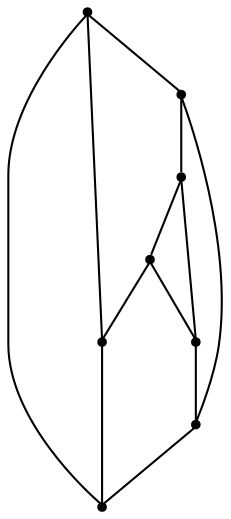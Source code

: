 graph {
  node [shape=point,comment="{\"directed\":false,\"doi\":\"10.1007/978-3-642-36763-2_18\",\"figure\":\"1 (3)\"}"]

  v0 [pos="1596.9012308409278,738.9602581664283"]
  v1 [pos="1479.066364667241,943.0560531579483"]
  v2 [pos="1361.2313712452392,738.9602581664283"]
  v3 [pos="1534.0434900635614,809.6591843971306"]
  v4 [pos="1534.0434900635614,738.9602581664283"]
  v5 [pos="1479.066364667241,864.5433483386767"]
  v6 [pos="1424.0266331000614,817.4729629856998"]
  v7 [pos="1416.2084966415596,738.9602581664283"]

  v0 -- v1 [id="-1",pos="1596.9012308409278,738.9602581664283 1595.154206915588,778.1959442508584 1595.0582616862634,829.7752130541905 1575.5024861781988,867.2021187679187 1574.0390033102099,869.9234604710144 1574.0390033102099,869.9234604710144 1574.0390033102099,869.9234604710144 1572.4669776297358,872.7488968644544 1572.4669776297358,872.7488968644544 1572.4669776297358,872.7488968644544 1551.7270293045678,910.0675110341042 1519.357857494008,921.6902523298293 1479.066364667241,943.0560531579483"]
  v2 -- v6 [id="-3",pos="1361.2313712452392,738.9602581664283 1424.0266331000614,817.4729629856998 1424.0266331000614,817.4729629856998 1424.0266331000614,817.4729629856998"]
  v4 -- v0 [id="-5",pos="1534.0434900635614,738.9602581664283 1596.9012308409278,738.9602581664283 1596.9012308409278,738.9602581664283 1596.9012308409278,738.9602581664283"]
  v1 -- v2 [id="-6",pos="1479.066364667241,943.0560531579483 1441.6601637533695,924.7240688700363 1409.2867927484226,913.1013275743113 1388.5510436176417,875.7827134046614 1386.9790179371676,872.9572770112214 1386.9790179371676,872.9572770112214 1386.9790179371676,872.9572770112214 1385.515535069179,870.2359353081257 1385.515535069179,870.2359353081257 1385.515535069179,870.2359353081257 1365.9597595611142,832.8090295943975 1365.8638143317894,781.2297607910654 1361.2313712452392,738.9602581664283"]
  v5 -- v3 [id="-8",pos="1479.066364667241,864.5433483386767 1534.0434900635614,809.6591843971306 1534.0434900635614,809.6591843971306 1534.0434900635614,809.6591843971306"]
  v5 -- v1 [id="-9",pos="1479.066364667241,864.5433483386767 1479.066364667241,943.0560531579483 1479.066364667241,943.0560531579483 1479.066364667241,943.0560531579483"]
  v4 -- v3 [id="-12",pos="1534.0434900635614,738.9602581664283 1534.0434900635614,809.6591843971306 1534.0434900635614,809.6591843971306 1534.0434900635614,809.6591843971306"]
  v3 -- v0 [id="-13",pos="1534.0434900635614,809.6591843971306 1596.9012308409278,738.9602581664283 1596.9012308409278,738.9602581664283 1596.9012308409278,738.9602581664283"]
  v7 -- v4 [id="-14",pos="1416.2084966415596,738.9602581664283 1534.0434900635614,738.9602581664283 1534.0434900635614,738.9602581664283 1534.0434900635614,738.9602581664283"]
  v2 -- v7 [id="-15",pos="1361.2313712452392,738.9602581664283 1416.2084966415596,738.9602581664283 1416.2084966415596,738.9602581664283 1416.2084966415596,738.9602581664283"]
  v7 -- v6 [id="-19",pos="1416.2084966415596,738.9602581664283 1424.0266331000614,817.4729629856998 1424.0266331000614,817.4729629856998 1424.0266331000614,817.4729629856998"]
  v6 -- v5 [id="-20",pos="1424.0266331000614,817.4729629856998 1479.066364667241,864.5433483386767 1479.066364667241,864.5433483386767 1479.066364667241,864.5433483386767"]
}